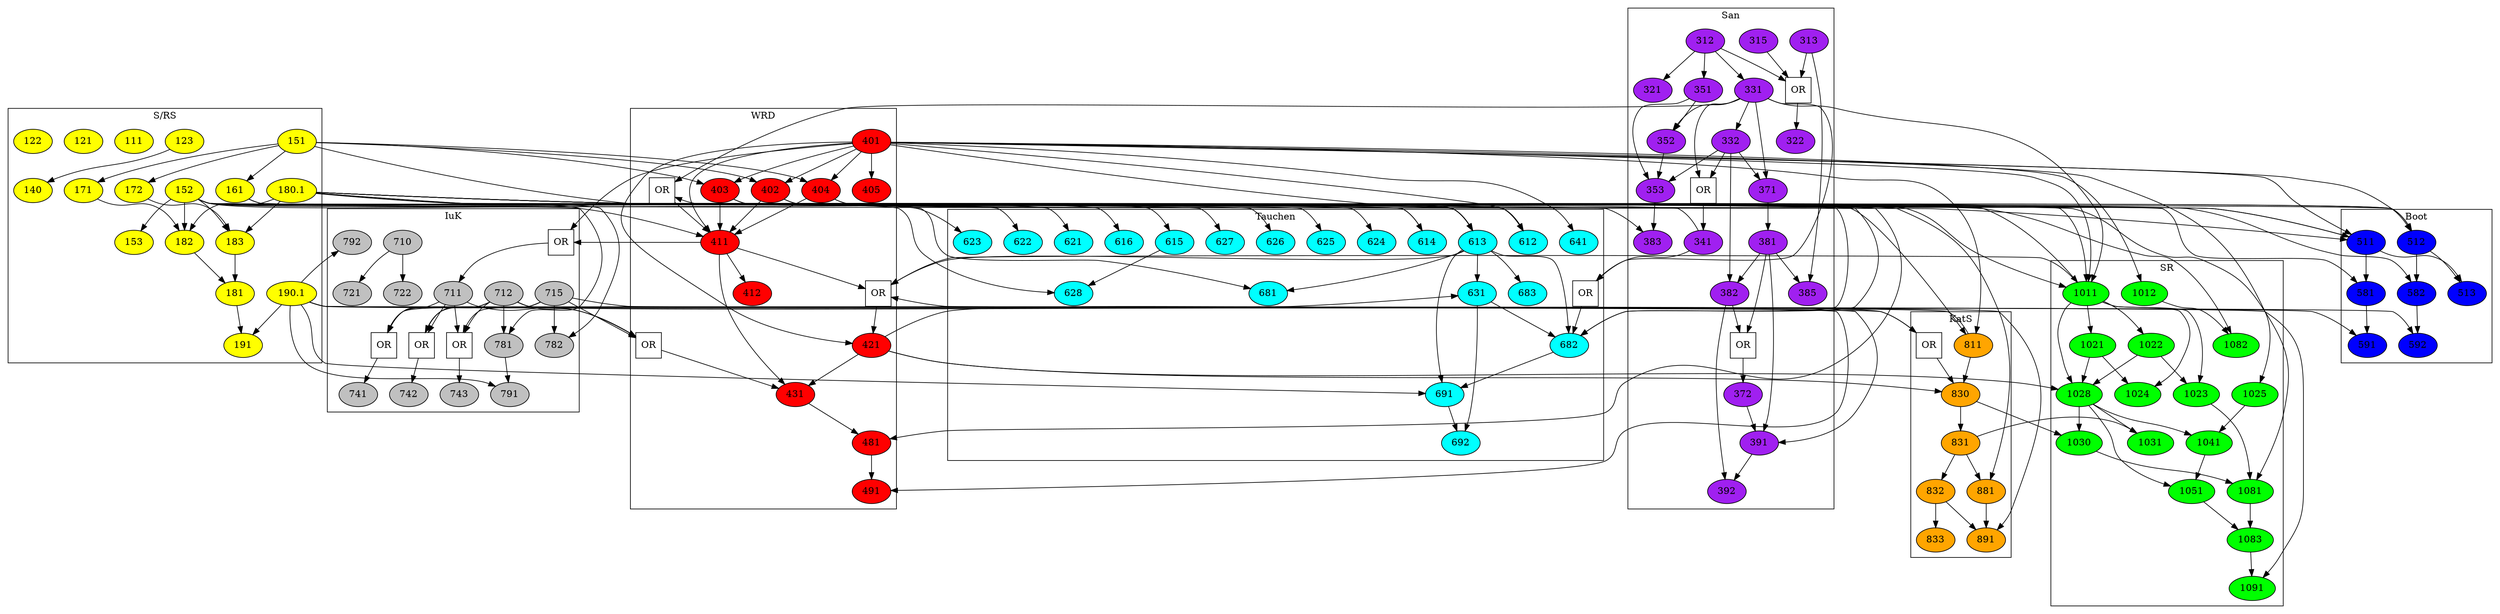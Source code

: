 digraph G {
	123 -> 140
	152 -> 153
	151 -> 161
	151 -> 171
	151 -> 172
	182 -> 181
	183 -> 181
	152 -> 182
	180.1 -> 182
	171 -> 182
	152 -> 183
	180.1 -> 183
	172 -> 183
	181 -> 191
	190.1 -> 191
	subgraph "cluster_S/RS" {
		label="S/RS"
		111 [fillcolor=yellow style=filled]
		121 [fillcolor=yellow style=filled]
		122 [fillcolor=yellow style=filled]
		123 [fillcolor=yellow style=filled]
		140 [fillcolor=yellow style=filled]
		151 [fillcolor=yellow style=filled]
		152 [fillcolor=yellow style=filled]
		153 [fillcolor=yellow style=filled]
		161 [fillcolor=yellow style=filled]
		171 [fillcolor=yellow style=filled]
		172 [fillcolor=yellow style=filled]
		180.1 [fillcolor=yellow style=filled]
		181 [fillcolor=yellow style=filled]
		182 [fillcolor=yellow style=filled]
		183 [fillcolor=yellow style=filled]
		190.1 [fillcolor=yellow style=filled]
		191 [fillcolor=yellow style=filled]
	}
	312 -> 321
	"322_['312', '313', '315']" -> 322
	312 -> "322_['312', '313', '315']"
	313 -> "322_['312', '313', '315']"
	315 -> "322_['312', '313', '315']"
	312 -> 331
	331 -> 332
	"341_['331', '332']" -> 341
	331 -> "341_['331', '332']"
	332 -> "341_['331', '332']"
	312 -> 351
	351 -> 352
	331 -> 352
	351 -> 353
	352 -> 353
	332 -> 353
	331 -> 371
	332 -> 371
	"372_['381', '382']" -> 372
	381 -> "372_['381', '382']"
	382 -> "372_['381', '382']"
	371 -> 381
	332 -> 382
	381 -> 382
	353 -> 383
	180.1 -> 383
	313 -> 385
	381 -> 385
	381 -> 391
	372 -> 391
	190.1 -> 391
	382 -> 392
	391 -> 392
	subgraph cluster_San {
		label=San
		312 [fillcolor=purple style=filled]
		313 [fillcolor=purple style=filled]
		315 [fillcolor=purple style=filled]
		321 [fillcolor=purple style=filled]
		322 [fillcolor=purple style=filled]
		"322_['312', '313', '315']" [label=OR shape=square]
		331 [fillcolor=purple style=filled]
		332 [fillcolor=purple style=filled]
		341 [fillcolor=purple style=filled]
		"341_['331', '332']" [label=OR shape=square]
		351 [fillcolor=purple style=filled]
		352 [fillcolor=purple style=filled]
		353 [fillcolor=purple style=filled]
		371 [fillcolor=purple style=filled]
		372 [fillcolor=purple style=filled]
		"372_['381', '382']" [label=OR shape=square]
		381 [fillcolor=purple style=filled]
		382 [fillcolor=purple style=filled]
		383 [fillcolor=purple style=filled]
		385 [fillcolor=purple style=filled]
		391 [fillcolor=purple style=filled]
		392 [fillcolor=purple style=filled]
	}
	401 -> 402
	151 -> 402
	401 -> 403
	151 -> 403
	401 -> 404
	151 -> 404
	401 -> 405
	401 -> 411
	152 -> 411
	402 -> 411
	403 -> 411
	404 -> 411
	"411_['331', '341']" -> 411
	331 -> "411_['331', '341']"
	341 -> "411_['331', '341']"
	411 -> 412
	401 -> 421
	"421_['411', '613', '811', '1011']" -> 421
	411 -> "421_['411', '613', '811', '1011']"
	613 -> "421_['411', '613', '811', '1011']"
	811 -> "421_['411', '613', '811', '1011']"
	1011 -> "421_['411', '613', '811', '1011']"
	411 -> 431
	421 -> 431
	"431_['711', '712', '715']" -> 431
	711 -> "431_['711', '712', '715']"
	712 -> "431_['711', '712', '715']"
	715 -> "431_['711', '712', '715']"
	180.1 -> 481
	431 -> 481
	190.1 -> 491
	481 -> 491
	subgraph cluster_WRD {
		label=WRD
		401 [fillcolor=red style=filled]
		402 [fillcolor=red style=filled]
		403 [fillcolor=red style=filled]
		404 [fillcolor=red style=filled]
		405 [fillcolor=red style=filled]
		411 [fillcolor=red style=filled]
		"411_['331', '341']" [label=OR shape=square]
		412 [fillcolor=red style=filled]
		421 [fillcolor=red style=filled]
		"421_['411', '613', '811', '1011']" [label=OR shape=square]
		431 [fillcolor=red style=filled]
		"431_['711', '712', '715']" [label=OR shape=square]
		481 [fillcolor=red style=filled]
		491 [fillcolor=red style=filled]
	}
	152 -> 511
	401 -> 511
	402 -> 511
	404 -> 511
	152 -> 512
	401 -> 512
	402 -> 512
	404 -> 512
	511 -> 513
	512 -> 513
	511 -> 581
	180.1 -> 581
	512 -> 582
	180.1 -> 582
	581 -> 591
	190.1 -> 591
	582 -> 592
	190.1 -> 592
	subgraph cluster_Boot {
		label=Boot
		511 [fillcolor=blue style=filled]
		512 [fillcolor=blue style=filled]
		513 [fillcolor=blue style=filled]
		581 [fillcolor=blue style=filled]
		582 [fillcolor=blue style=filled]
		591 [fillcolor=blue style=filled]
		592 [fillcolor=blue style=filled]
	}
	152 -> 612
	161 -> 612
	401 -> 612
	403 -> 612
	152 -> 613
	161 -> 613
	401 -> 613
	403 -> 613
	421 -> 631
	613 -> 631
	401 -> 641
	613 -> 682
	631 -> 682
	"682_['331', '341']" -> 682
	331 -> "682_['331', '341']"
	341 -> "682_['331', '341']"
	152 -> 682
	180.1 -> 682
	613 -> 691
	190.1 -> 691
	682 -> 691
	151 -> 614
	161 -> 614
	152 -> 615
	152 -> 616
	152 -> 621
	152 -> 622
	152 -> 623
	152 -> 624
	152 -> 625
	152 -> 626
	152 -> 627
	152 -> 628
	615 -> 628
	180.1 -> 681
	613 -> 681
	613 -> 683
	631 -> 692
	691 -> 692
	subgraph cluster_Tauchen {
		label=Tauchen
		612 [fillcolor=cyan style=filled]
		613 [fillcolor=cyan style=filled]
		631 [fillcolor=cyan style=filled]
		641 [fillcolor=cyan style=filled]
		682 [fillcolor=cyan style=filled]
		"682_['331', '341']" [label=OR shape=square]
		691 [fillcolor=cyan style=filled]
		614 [fillcolor=cyan style=filled]
		615 [fillcolor=cyan style=filled]
		616 [fillcolor=cyan style=filled]
		621 [fillcolor=cyan style=filled]
		622 [fillcolor=cyan style=filled]
		623 [fillcolor=cyan style=filled]
		624 [fillcolor=cyan style=filled]
		625 [fillcolor=cyan style=filled]
		626 [fillcolor=cyan style=filled]
		627 [fillcolor=cyan style=filled]
		628 [fillcolor=cyan style=filled]
		681 [fillcolor=cyan style=filled]
		683 [fillcolor=cyan style=filled]
		692 [fillcolor=cyan style=filled]
	}
	"711_['401', '411']" -> 711
	401 -> "711_['401', '411']"
	411 -> "711_['401', '411']"
	710 -> 721
	710 -> 722
	"741_['711', '712', '715']" -> 741
	711 -> "741_['711', '712', '715']"
	712 -> "741_['711', '712', '715']"
	715 -> "741_['711', '712', '715']"
	"742_['711', '712', '715']" -> 742
	711 -> "742_['711', '712', '715']"
	712 -> "742_['711', '712', '715']"
	715 -> "742_['711', '712', '715']"
	"743_['711', '712', '715']" -> 743
	711 -> "743_['711', '712', '715']"
	712 -> "743_['711', '712', '715']"
	715 -> "743_['711', '712', '715']"
	180.1 -> 781
	712 -> 781
	180.1 -> 782
	715 -> 782
	781 -> 791
	190.1 -> 791
	190.1 -> 792
	subgraph cluster_IuK {
		label=IuK
		710 [fillcolor=grey style=filled]
		711 [fillcolor=grey style=filled]
		"711_['401', '411']" [label=OR shape=square]
		712 [fillcolor=grey style=filled]
		715 [fillcolor=grey style=filled]
		721 [fillcolor=grey style=filled]
		722 [fillcolor=grey style=filled]
		741 [fillcolor=grey style=filled]
		"741_['711', '712', '715']" [label=OR shape=square]
		742 [fillcolor=grey style=filled]
		"742_['711', '712', '715']" [label=OR shape=square]
		743 [fillcolor=grey style=filled]
		"743_['711', '712', '715']" [label=OR shape=square]
		781 [fillcolor=grey style=filled]
		782 [fillcolor=grey style=filled]
		791 [fillcolor=grey style=filled]
		792 [fillcolor=grey style=filled]
	}
	401 -> 811
	152 -> 811
	811 -> 830
	421 -> 830
	"830_['712', '715']" -> 830
	712 -> "830_['712', '715']"
	715 -> "830_['712', '715']"
	830 -> 831
	831 -> 832
	832 -> 833
	831 -> 881
	180.1 -> 881
	881 -> 891
	832 -> 891
	190.1 -> 891
	subgraph cluster_KatS {
		label=KatS
		811 [fillcolor=orange style=filled]
		830 [fillcolor=orange style=filled]
		"830_['712', '715']" [label=OR shape=square]
		831 [fillcolor=orange style=filled]
		832 [fillcolor=orange style=filled]
		833 [fillcolor=orange style=filled]
		881 [fillcolor=orange style=filled]
		891 [fillcolor=orange style=filled]
	}
	401 -> 1011
	402 -> 1011
	403 -> 1011
	152 -> 1011
	331 -> 1011
	401 -> 1012
	1011 -> 1021
	1011 -> 1022
	1011 -> 1023
	1022 -> 1023
	1011 -> 1024
	1021 -> 1024
	401 -> 1025
	1011 -> 1028
	1021 -> 1028
	1022 -> 1028
	421 -> 1028
	1028 -> 1030
	830 -> 1030
	1028 -> 1031
	831 -> 1031
	1028 -> 1041
	1025 -> 1041
	1028 -> 1051
	1041 -> 1051
	1030 -> 1081
	180.1 -> 1081
	1023 -> 1081
	1012 -> 1082
	180.1 -> 1082
	1081 -> 1083
	1051 -> 1083
	1083 -> 1091
	190.1 -> 1091
	subgraph cluster_SR {
		label=SR
		1011 [fillcolor=green style=filled]
		1012 [fillcolor=green style=filled]
		1021 [fillcolor=green style=filled]
		1022 [fillcolor=green style=filled]
		1023 [fillcolor=green style=filled]
		1024 [fillcolor=green style=filled]
		1025 [fillcolor=green style=filled]
		1028 [fillcolor=green style=filled]
		1030 [fillcolor=green style=filled]
		1031 [fillcolor=green style=filled]
		1041 [fillcolor=green style=filled]
		1051 [fillcolor=green style=filled]
		1081 [fillcolor=green style=filled]
		1082 [fillcolor=green style=filled]
		1083 [fillcolor=green style=filled]
		1091 [fillcolor=green style=filled]
	}
}
